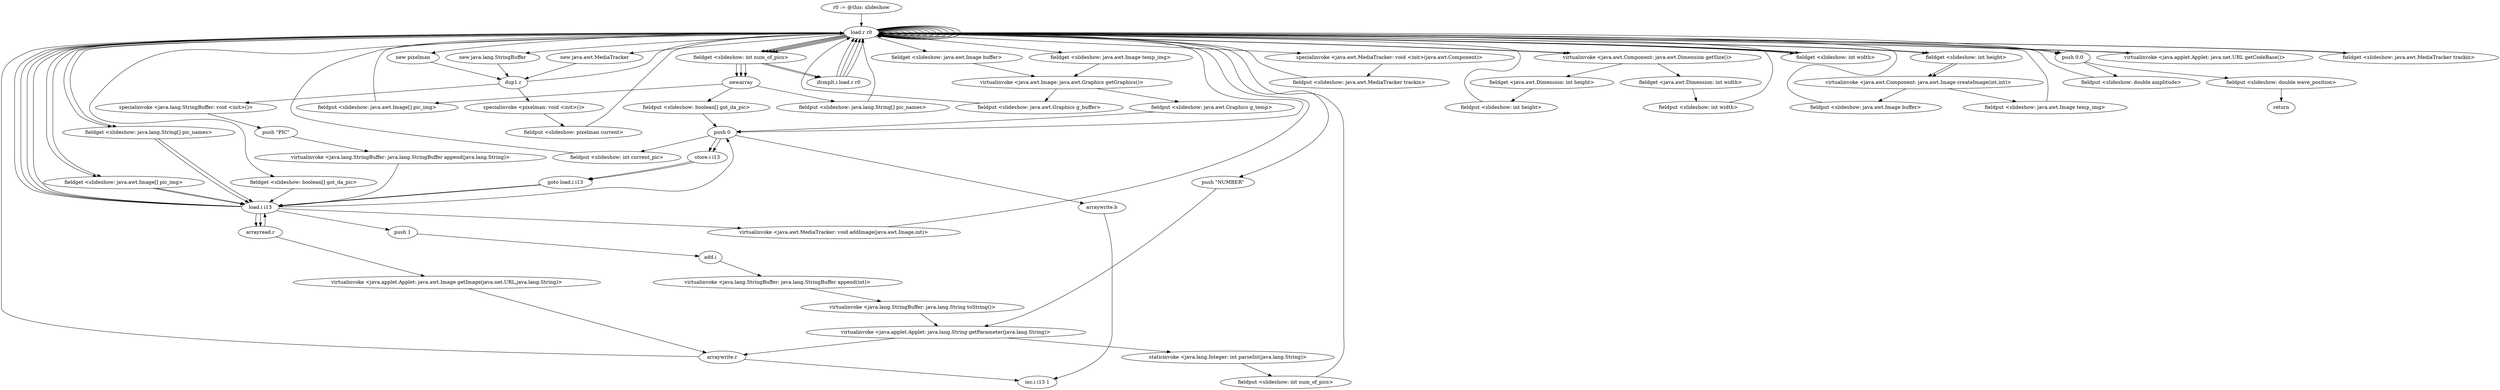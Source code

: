 digraph "" {
    "r0 := @this: slideshow"
    "load.r r0"
    "r0 := @this: slideshow"->"load.r r0";
    "load.r r0"->"load.r r0";
    "push \"NUMBER\""
    "load.r r0"->"push \"NUMBER\"";
    "virtualinvoke <java.applet.Applet: java.lang.String getParameter(java.lang.String)>"
    "push \"NUMBER\""->"virtualinvoke <java.applet.Applet: java.lang.String getParameter(java.lang.String)>";
    "staticinvoke <java.lang.Integer: int parseInt(java.lang.String)>"
    "virtualinvoke <java.applet.Applet: java.lang.String getParameter(java.lang.String)>"->"staticinvoke <java.lang.Integer: int parseInt(java.lang.String)>";
    "fieldput <slideshow: int num_of_pics>"
    "staticinvoke <java.lang.Integer: int parseInt(java.lang.String)>"->"fieldput <slideshow: int num_of_pics>";
    "fieldput <slideshow: int num_of_pics>"->"load.r r0";
    "load.r r0"->"load.r r0";
    "fieldget <slideshow: int num_of_pics>"
    "load.r r0"->"fieldget <slideshow: int num_of_pics>";
    "newarray"
    "fieldget <slideshow: int num_of_pics>"->"newarray";
    "fieldput <slideshow: java.awt.Image[] pic_img>"
    "newarray"->"fieldput <slideshow: java.awt.Image[] pic_img>";
    "fieldput <slideshow: java.awt.Image[] pic_img>"->"load.r r0";
    "load.r r0"->"load.r r0";
    "load.r r0"->"fieldget <slideshow: int num_of_pics>";
    "fieldget <slideshow: int num_of_pics>"->"newarray";
    "fieldput <slideshow: java.lang.String[] pic_names>"
    "newarray"->"fieldput <slideshow: java.lang.String[] pic_names>";
    "fieldput <slideshow: java.lang.String[] pic_names>"->"load.r r0";
    "new java.awt.MediaTracker"
    "load.r r0"->"new java.awt.MediaTracker";
    "dup1.r"
    "new java.awt.MediaTracker"->"dup1.r";
    "dup1.r"->"load.r r0";
    "specialinvoke <java.awt.MediaTracker: void <init>(java.awt.Component)>"
    "load.r r0"->"specialinvoke <java.awt.MediaTracker: void <init>(java.awt.Component)>";
    "fieldput <slideshow: java.awt.MediaTracker trackin>"
    "specialinvoke <java.awt.MediaTracker: void <init>(java.awt.Component)>"->"fieldput <slideshow: java.awt.MediaTracker trackin>";
    "fieldput <slideshow: java.awt.MediaTracker trackin>"->"load.r r0";
    "load.r r0"->"load.r r0";
    "load.r r0"->"fieldget <slideshow: int num_of_pics>";
    "fieldget <slideshow: int num_of_pics>"->"newarray";
    "fieldput <slideshow: boolean[] got_da_pic>"
    "newarray"->"fieldput <slideshow: boolean[] got_da_pic>";
    "push 0"
    "fieldput <slideshow: boolean[] got_da_pic>"->"push 0";
    "store.i i13"
    "push 0"->"store.i i13";
    "goto load.i i13"
    "store.i i13"->"goto load.i i13";
    "load.i i13"
    "goto load.i i13"->"load.i i13";
    "load.i i13"->"load.r r0";
    "load.r r0"->"fieldget <slideshow: int num_of_pics>";
    "ifcmplt.i load.r r0"
    "fieldget <slideshow: int num_of_pics>"->"ifcmplt.i load.r r0";
    "ifcmplt.i load.r r0"->"load.r r0";
    "load.r r0"->"load.r r0";
    "virtualinvoke <java.awt.Component: java.awt.Dimension getSize()>"
    "load.r r0"->"virtualinvoke <java.awt.Component: java.awt.Dimension getSize()>";
    "fieldget <java.awt.Dimension: int width>"
    "virtualinvoke <java.awt.Component: java.awt.Dimension getSize()>"->"fieldget <java.awt.Dimension: int width>";
    "fieldput <slideshow: int width>"
    "fieldget <java.awt.Dimension: int width>"->"fieldput <slideshow: int width>";
    "fieldput <slideshow: int width>"->"load.r r0";
    "load.r r0"->"load.r r0";
    "load.r r0"->"virtualinvoke <java.awt.Component: java.awt.Dimension getSize()>";
    "fieldget <java.awt.Dimension: int height>"
    "virtualinvoke <java.awt.Component: java.awt.Dimension getSize()>"->"fieldget <java.awt.Dimension: int height>";
    "fieldput <slideshow: int height>"
    "fieldget <java.awt.Dimension: int height>"->"fieldput <slideshow: int height>";
    "fieldput <slideshow: int height>"->"load.r r0";
    "load.r r0"->"load.r r0";
    "load.r r0"->"load.r r0";
    "fieldget <slideshow: int width>"
    "load.r r0"->"fieldget <slideshow: int width>";
    "fieldget <slideshow: int width>"->"load.r r0";
    "fieldget <slideshow: int height>"
    "load.r r0"->"fieldget <slideshow: int height>";
    "virtualinvoke <java.awt.Component: java.awt.Image createImage(int,int)>"
    "fieldget <slideshow: int height>"->"virtualinvoke <java.awt.Component: java.awt.Image createImage(int,int)>";
    "fieldput <slideshow: java.awt.Image buffer>"
    "virtualinvoke <java.awt.Component: java.awt.Image createImage(int,int)>"->"fieldput <slideshow: java.awt.Image buffer>";
    "fieldput <slideshow: java.awt.Image buffer>"->"load.r r0";
    "load.r r0"->"load.r r0";
    "fieldget <slideshow: java.awt.Image buffer>"
    "load.r r0"->"fieldget <slideshow: java.awt.Image buffer>";
    "virtualinvoke <java.awt.Image: java.awt.Graphics getGraphics()>"
    "fieldget <slideshow: java.awt.Image buffer>"->"virtualinvoke <java.awt.Image: java.awt.Graphics getGraphics()>";
    "fieldput <slideshow: java.awt.Graphics g_buffer>"
    "virtualinvoke <java.awt.Image: java.awt.Graphics getGraphics()>"->"fieldput <slideshow: java.awt.Graphics g_buffer>";
    "fieldput <slideshow: java.awt.Graphics g_buffer>"->"load.r r0";
    "load.r r0"->"load.r r0";
    "load.r r0"->"load.r r0";
    "load.r r0"->"fieldget <slideshow: int width>";
    "fieldget <slideshow: int width>"->"load.r r0";
    "load.r r0"->"fieldget <slideshow: int height>";
    "fieldget <slideshow: int height>"->"virtualinvoke <java.awt.Component: java.awt.Image createImage(int,int)>";
    "fieldput <slideshow: java.awt.Image temp_img>"
    "virtualinvoke <java.awt.Component: java.awt.Image createImage(int,int)>"->"fieldput <slideshow: java.awt.Image temp_img>";
    "fieldput <slideshow: java.awt.Image temp_img>"->"load.r r0";
    "load.r r0"->"load.r r0";
    "fieldget <slideshow: java.awt.Image temp_img>"
    "load.r r0"->"fieldget <slideshow: java.awt.Image temp_img>";
    "fieldget <slideshow: java.awt.Image temp_img>"->"virtualinvoke <java.awt.Image: java.awt.Graphics getGraphics()>";
    "fieldput <slideshow: java.awt.Graphics g_temp>"
    "virtualinvoke <java.awt.Image: java.awt.Graphics getGraphics()>"->"fieldput <slideshow: java.awt.Graphics g_temp>";
    "fieldput <slideshow: java.awt.Graphics g_temp>"->"push 0";
    "push 0"->"store.i i13";
    "store.i i13"->"goto load.i i13";
    "goto load.i i13"->"load.i i13";
    "load.i i13"->"load.r r0";
    "load.r r0"->"fieldget <slideshow: int num_of_pics>";
    "fieldget <slideshow: int num_of_pics>"->"ifcmplt.i load.r r0";
    "ifcmplt.i load.r r0"->"load.r r0";
    "new pixelman"
    "load.r r0"->"new pixelman";
    "new pixelman"->"dup1.r";
    "specialinvoke <pixelman: void <init>()>"
    "dup1.r"->"specialinvoke <pixelman: void <init>()>";
    "fieldput <slideshow: pixelman current>"
    "specialinvoke <pixelman: void <init>()>"->"fieldput <slideshow: pixelman current>";
    "fieldput <slideshow: pixelman current>"->"load.r r0";
    "load.r r0"->"push 0";
    "fieldput <slideshow: int current_pic>"
    "push 0"->"fieldput <slideshow: int current_pic>";
    "fieldput <slideshow: int current_pic>"->"load.r r0";
    "push 0.0"
    "load.r r0"->"push 0.0";
    "fieldput <slideshow: double amplitude>"
    "push 0.0"->"fieldput <slideshow: double amplitude>";
    "fieldput <slideshow: double amplitude>"->"load.r r0";
    "load.r r0"->"push 0.0";
    "fieldput <slideshow: double wave_position>"
    "push 0.0"->"fieldput <slideshow: double wave_position>";
    "return"
    "fieldput <slideshow: double wave_position>"->"return";
    "ifcmplt.i load.r r0"->"load.r r0";
    "fieldget <slideshow: java.awt.Image[] pic_img>"
    "load.r r0"->"fieldget <slideshow: java.awt.Image[] pic_img>";
    "fieldget <slideshow: java.awt.Image[] pic_img>"->"load.i i13";
    "load.i i13"->"load.r r0";
    "load.r r0"->"load.r r0";
    "virtualinvoke <java.applet.Applet: java.net.URL getCodeBase()>"
    "load.r r0"->"virtualinvoke <java.applet.Applet: java.net.URL getCodeBase()>";
    "virtualinvoke <java.applet.Applet: java.net.URL getCodeBase()>"->"load.r r0";
    "fieldget <slideshow: java.lang.String[] pic_names>"
    "load.r r0"->"fieldget <slideshow: java.lang.String[] pic_names>";
    "fieldget <slideshow: java.lang.String[] pic_names>"->"load.i i13";
    "arrayread.r"
    "load.i i13"->"arrayread.r";
    "virtualinvoke <java.applet.Applet: java.awt.Image getImage(java.net.URL,java.lang.String)>"
    "arrayread.r"->"virtualinvoke <java.applet.Applet: java.awt.Image getImage(java.net.URL,java.lang.String)>";
    "arraywrite.r"
    "virtualinvoke <java.applet.Applet: java.awt.Image getImage(java.net.URL,java.lang.String)>"->"arraywrite.r";
    "arraywrite.r"->"load.r r0";
    "fieldget <slideshow: java.awt.MediaTracker trackin>"
    "load.r r0"->"fieldget <slideshow: java.awt.MediaTracker trackin>";
    "fieldget <slideshow: java.awt.MediaTracker trackin>"->"load.r r0";
    "load.r r0"->"fieldget <slideshow: java.awt.Image[] pic_img>";
    "fieldget <slideshow: java.awt.Image[] pic_img>"->"load.i i13";
    "load.i i13"->"arrayread.r";
    "arrayread.r"->"load.i i13";
    "virtualinvoke <java.awt.MediaTracker: void addImage(java.awt.Image,int)>"
    "load.i i13"->"virtualinvoke <java.awt.MediaTracker: void addImage(java.awt.Image,int)>";
    "virtualinvoke <java.awt.MediaTracker: void addImage(java.awt.Image,int)>"->"load.r r0";
    "fieldget <slideshow: boolean[] got_da_pic>"
    "load.r r0"->"fieldget <slideshow: boolean[] got_da_pic>";
    "fieldget <slideshow: boolean[] got_da_pic>"->"load.i i13";
    "load.i i13"->"push 0";
    "arraywrite.b"
    "push 0"->"arraywrite.b";
    "inc.i i13 1"
    "arraywrite.b"->"inc.i i13 1";
    "ifcmplt.i load.r r0"->"load.r r0";
    "load.r r0"->"fieldget <slideshow: java.lang.String[] pic_names>";
    "fieldget <slideshow: java.lang.String[] pic_names>"->"load.i i13";
    "load.i i13"->"load.r r0";
    "new java.lang.StringBuffer"
    "load.r r0"->"new java.lang.StringBuffer";
    "new java.lang.StringBuffer"->"dup1.r";
    "specialinvoke <java.lang.StringBuffer: void <init>()>"
    "dup1.r"->"specialinvoke <java.lang.StringBuffer: void <init>()>";
    "push \"PIC\""
    "specialinvoke <java.lang.StringBuffer: void <init>()>"->"push \"PIC\"";
    "virtualinvoke <java.lang.StringBuffer: java.lang.StringBuffer append(java.lang.String)>"
    "push \"PIC\""->"virtualinvoke <java.lang.StringBuffer: java.lang.StringBuffer append(java.lang.String)>";
    "virtualinvoke <java.lang.StringBuffer: java.lang.StringBuffer append(java.lang.String)>"->"load.i i13";
    "push 1"
    "load.i i13"->"push 1";
    "add.i"
    "push 1"->"add.i";
    "virtualinvoke <java.lang.StringBuffer: java.lang.StringBuffer append(int)>"
    "add.i"->"virtualinvoke <java.lang.StringBuffer: java.lang.StringBuffer append(int)>";
    "virtualinvoke <java.lang.StringBuffer: java.lang.String toString()>"
    "virtualinvoke <java.lang.StringBuffer: java.lang.StringBuffer append(int)>"->"virtualinvoke <java.lang.StringBuffer: java.lang.String toString()>";
    "virtualinvoke <java.lang.StringBuffer: java.lang.String toString()>"->"virtualinvoke <java.applet.Applet: java.lang.String getParameter(java.lang.String)>";
    "virtualinvoke <java.applet.Applet: java.lang.String getParameter(java.lang.String)>"->"arraywrite.r";
    "arraywrite.r"->"inc.i i13 1";
}
